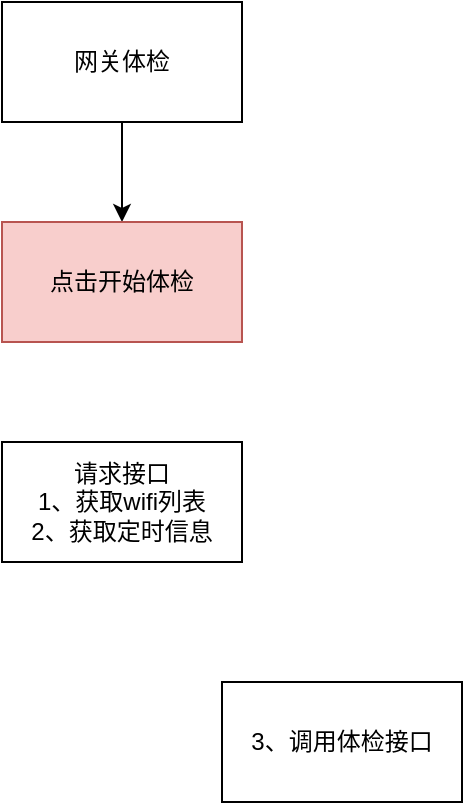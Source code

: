 <mxfile version="24.8.0">
  <diagram name="第 1 页" id="G2DGBCtos0AvW2S51lE0">
    <mxGraphModel dx="1042" dy="627" grid="1" gridSize="10" guides="1" tooltips="1" connect="1" arrows="1" fold="1" page="1" pageScale="1" pageWidth="827" pageHeight="1169" math="0" shadow="0">
      <root>
        <mxCell id="0" />
        <mxCell id="1" parent="0" />
        <mxCell id="YtAs-siCzYPvFLhMV9K_-5" style="edgeStyle=orthogonalEdgeStyle;rounded=0;orthogonalLoop=1;jettySize=auto;html=1;exitX=0.5;exitY=1;exitDx=0;exitDy=0;entryX=0.5;entryY=0;entryDx=0;entryDy=0;" edge="1" parent="1" source="YtAs-siCzYPvFLhMV9K_-1" target="YtAs-siCzYPvFLhMV9K_-3">
          <mxGeometry relative="1" as="geometry" />
        </mxCell>
        <mxCell id="YtAs-siCzYPvFLhMV9K_-1" value="网关体检" style="rounded=0;whiteSpace=wrap;html=1;" vertex="1" parent="1">
          <mxGeometry x="320" y="90" width="120" height="60" as="geometry" />
        </mxCell>
        <mxCell id="YtAs-siCzYPvFLhMV9K_-3" value="点击开始体检" style="rounded=0;whiteSpace=wrap;html=1;fillColor=#f8cecc;strokeColor=#b85450;" vertex="1" parent="1">
          <mxGeometry x="320" y="200" width="120" height="60" as="geometry" />
        </mxCell>
        <mxCell id="YtAs-siCzYPvFLhMV9K_-7" value="请求接口&lt;div&gt;1、获取wifi列表&lt;/div&gt;&lt;div&gt;2、获取定时信息&lt;/div&gt;" style="rounded=0;whiteSpace=wrap;html=1;" vertex="1" parent="1">
          <mxGeometry x="320" y="310" width="120" height="60" as="geometry" />
        </mxCell>
        <mxCell id="YtAs-siCzYPvFLhMV9K_-9" value="3、调用体检接口" style="rounded=0;whiteSpace=wrap;html=1;" vertex="1" parent="1">
          <mxGeometry x="430" y="430" width="120" height="60" as="geometry" />
        </mxCell>
      </root>
    </mxGraphModel>
  </diagram>
</mxfile>
